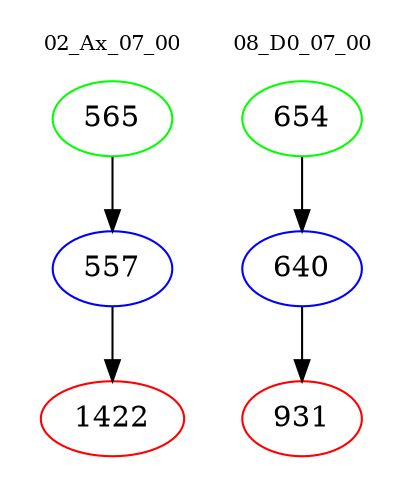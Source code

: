 digraph{
subgraph cluster_0 {
color = white
label = "02_Ax_07_00";
fontsize=10;
T0_565 [label="565", color="green"]
T0_565 -> T0_557 [color="black"]
T0_557 [label="557", color="blue"]
T0_557 -> T0_1422 [color="black"]
T0_1422 [label="1422", color="red"]
}
subgraph cluster_1 {
color = white
label = "08_D0_07_00";
fontsize=10;
T1_654 [label="654", color="green"]
T1_654 -> T1_640 [color="black"]
T1_640 [label="640", color="blue"]
T1_640 -> T1_931 [color="black"]
T1_931 [label="931", color="red"]
}
}
